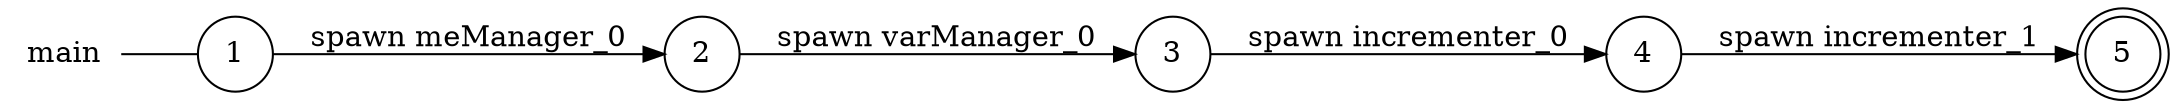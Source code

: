 digraph main {
	rankdir="LR";
	n_0 [label="main", shape="plaintext"];
	n_1 [id="5", shape=circle, label="4"];
	n_2 [id="1", shape=circle, label="1"];
	n_0 -> n_2 [arrowhead=none];
	n_3 [id="2", shape=circle, label="2"];
	n_4 [id="4", shape=doublecircle, label="5"];
	n_5 [id="3", shape=circle, label="3"];

	n_2 -> n_3 [id="[$e|2]", label="spawn meManager_0"];
	n_5 -> n_1 [id="[$e|3]", label="spawn incrementer_0"];
	n_3 -> n_5 [id="[$e|1]", label="spawn varManager_0"];
	n_1 -> n_4 [id="[$e|0]", label="spawn incrementer_1"];
}
